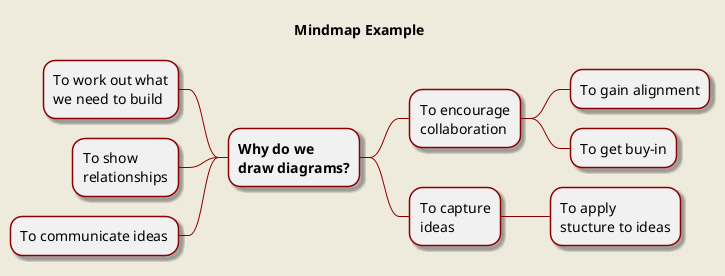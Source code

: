 @startmindmap
title Mindmap Example

skinparam shadowing true
skinparam backgroundColor #EEEBDC
skinparam ArrowColor black
skinparam noteBorderColor black

<style>
mindmapDiagram {
    LineColor darkred
}
</style>

* <b>Why do we</b>\n<b>draw diagrams?</b>
    * To encourage\ncollaboration
        * To gain alignment
        * To get buy-in
    * To capture\nideas
        * To apply\nstucture to ideas

left side
    * To work out what\nwe need to build
    * To show\nrelationships
    * To communicate ideas


@endmindmap